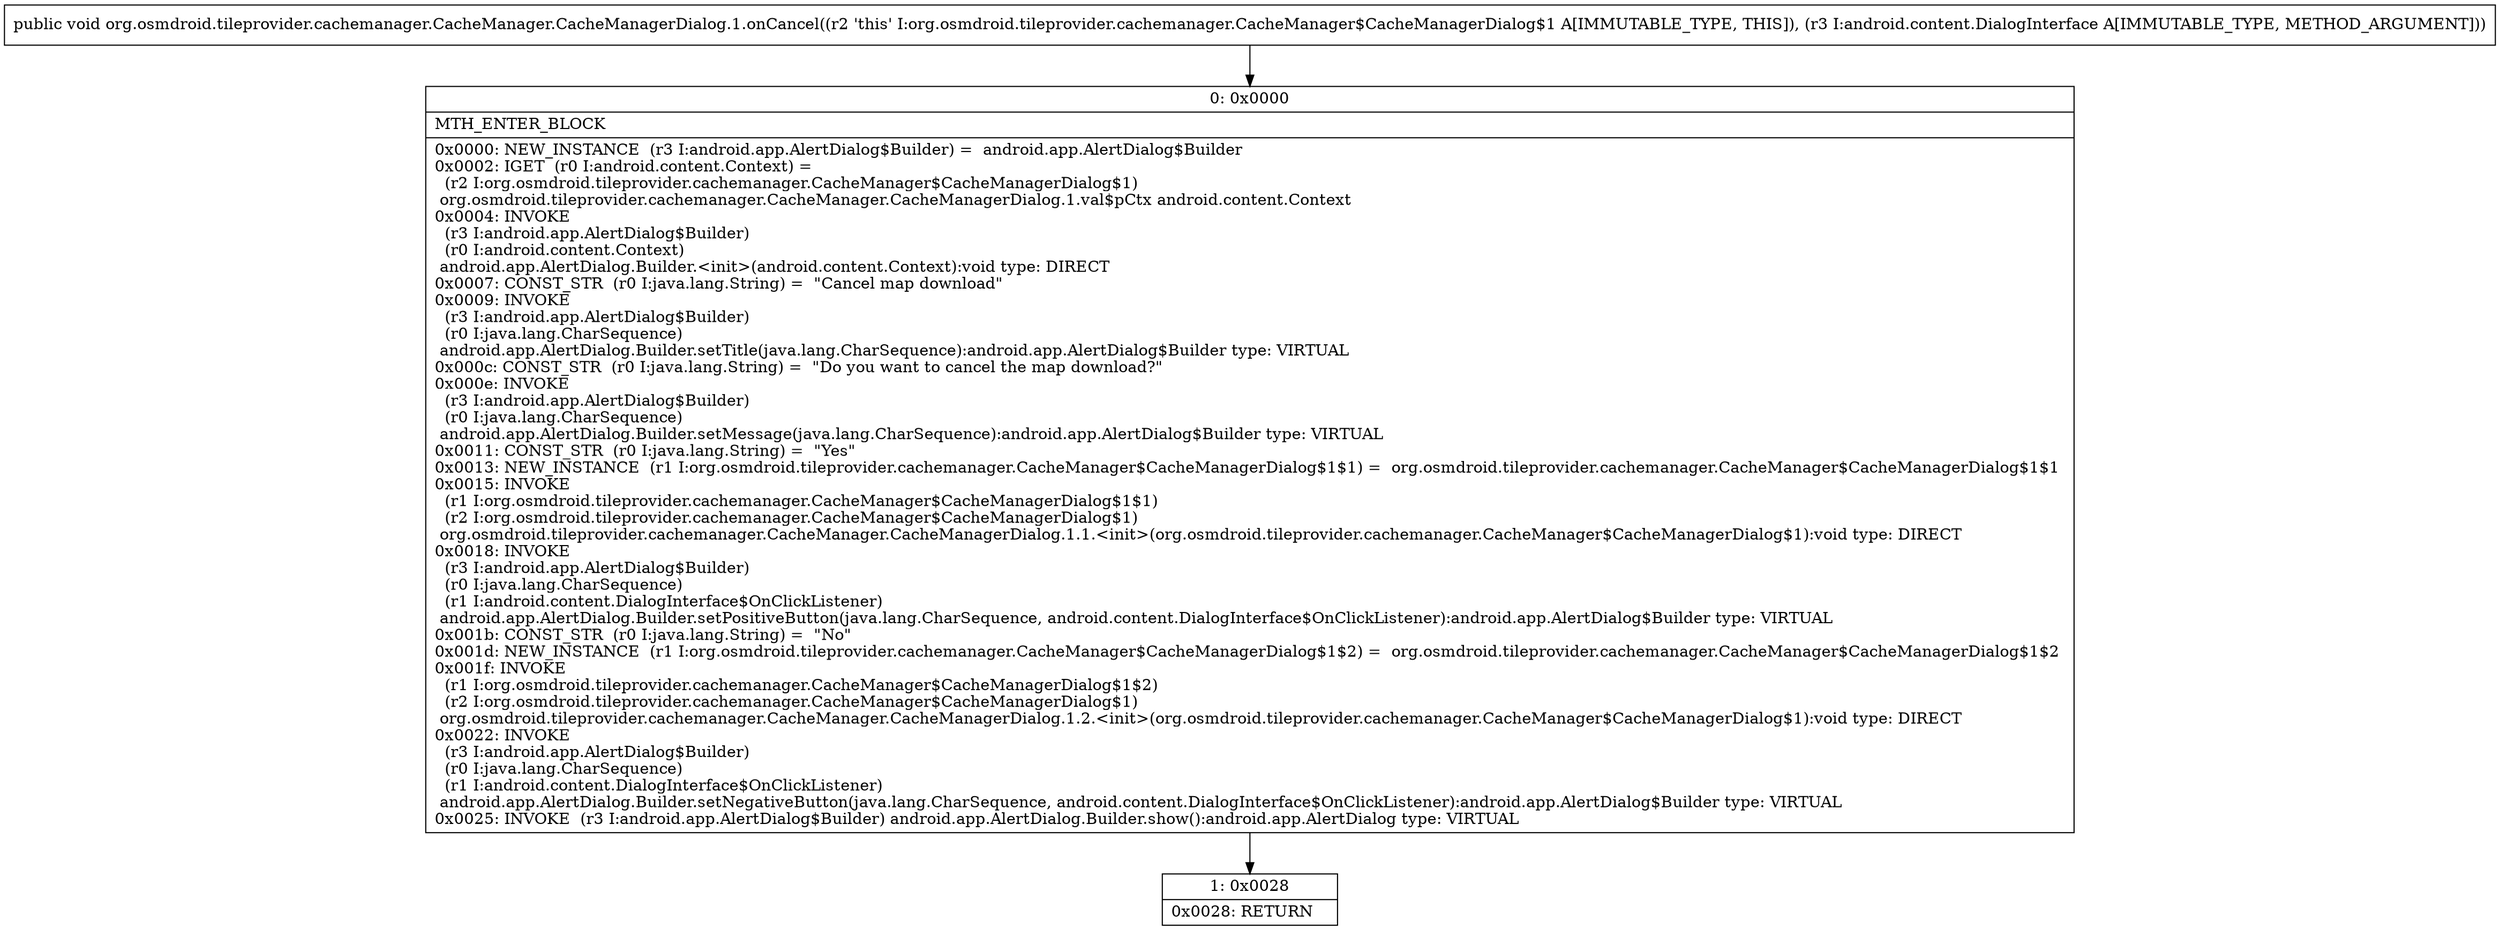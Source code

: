 digraph "CFG fororg.osmdroid.tileprovider.cachemanager.CacheManager.CacheManagerDialog.1.onCancel(Landroid\/content\/DialogInterface;)V" {
Node_0 [shape=record,label="{0\:\ 0x0000|MTH_ENTER_BLOCK\l|0x0000: NEW_INSTANCE  (r3 I:android.app.AlertDialog$Builder) =  android.app.AlertDialog$Builder \l0x0002: IGET  (r0 I:android.content.Context) = \l  (r2 I:org.osmdroid.tileprovider.cachemanager.CacheManager$CacheManagerDialog$1)\l org.osmdroid.tileprovider.cachemanager.CacheManager.CacheManagerDialog.1.val$pCtx android.content.Context \l0x0004: INVOKE  \l  (r3 I:android.app.AlertDialog$Builder)\l  (r0 I:android.content.Context)\l android.app.AlertDialog.Builder.\<init\>(android.content.Context):void type: DIRECT \l0x0007: CONST_STR  (r0 I:java.lang.String) =  \"Cancel map download\" \l0x0009: INVOKE  \l  (r3 I:android.app.AlertDialog$Builder)\l  (r0 I:java.lang.CharSequence)\l android.app.AlertDialog.Builder.setTitle(java.lang.CharSequence):android.app.AlertDialog$Builder type: VIRTUAL \l0x000c: CONST_STR  (r0 I:java.lang.String) =  \"Do you want to cancel the map download?\" \l0x000e: INVOKE  \l  (r3 I:android.app.AlertDialog$Builder)\l  (r0 I:java.lang.CharSequence)\l android.app.AlertDialog.Builder.setMessage(java.lang.CharSequence):android.app.AlertDialog$Builder type: VIRTUAL \l0x0011: CONST_STR  (r0 I:java.lang.String) =  \"Yes\" \l0x0013: NEW_INSTANCE  (r1 I:org.osmdroid.tileprovider.cachemanager.CacheManager$CacheManagerDialog$1$1) =  org.osmdroid.tileprovider.cachemanager.CacheManager$CacheManagerDialog$1$1 \l0x0015: INVOKE  \l  (r1 I:org.osmdroid.tileprovider.cachemanager.CacheManager$CacheManagerDialog$1$1)\l  (r2 I:org.osmdroid.tileprovider.cachemanager.CacheManager$CacheManagerDialog$1)\l org.osmdroid.tileprovider.cachemanager.CacheManager.CacheManagerDialog.1.1.\<init\>(org.osmdroid.tileprovider.cachemanager.CacheManager$CacheManagerDialog$1):void type: DIRECT \l0x0018: INVOKE  \l  (r3 I:android.app.AlertDialog$Builder)\l  (r0 I:java.lang.CharSequence)\l  (r1 I:android.content.DialogInterface$OnClickListener)\l android.app.AlertDialog.Builder.setPositiveButton(java.lang.CharSequence, android.content.DialogInterface$OnClickListener):android.app.AlertDialog$Builder type: VIRTUAL \l0x001b: CONST_STR  (r0 I:java.lang.String) =  \"No\" \l0x001d: NEW_INSTANCE  (r1 I:org.osmdroid.tileprovider.cachemanager.CacheManager$CacheManagerDialog$1$2) =  org.osmdroid.tileprovider.cachemanager.CacheManager$CacheManagerDialog$1$2 \l0x001f: INVOKE  \l  (r1 I:org.osmdroid.tileprovider.cachemanager.CacheManager$CacheManagerDialog$1$2)\l  (r2 I:org.osmdroid.tileprovider.cachemanager.CacheManager$CacheManagerDialog$1)\l org.osmdroid.tileprovider.cachemanager.CacheManager.CacheManagerDialog.1.2.\<init\>(org.osmdroid.tileprovider.cachemanager.CacheManager$CacheManagerDialog$1):void type: DIRECT \l0x0022: INVOKE  \l  (r3 I:android.app.AlertDialog$Builder)\l  (r0 I:java.lang.CharSequence)\l  (r1 I:android.content.DialogInterface$OnClickListener)\l android.app.AlertDialog.Builder.setNegativeButton(java.lang.CharSequence, android.content.DialogInterface$OnClickListener):android.app.AlertDialog$Builder type: VIRTUAL \l0x0025: INVOKE  (r3 I:android.app.AlertDialog$Builder) android.app.AlertDialog.Builder.show():android.app.AlertDialog type: VIRTUAL \l}"];
Node_1 [shape=record,label="{1\:\ 0x0028|0x0028: RETURN   \l}"];
MethodNode[shape=record,label="{public void org.osmdroid.tileprovider.cachemanager.CacheManager.CacheManagerDialog.1.onCancel((r2 'this' I:org.osmdroid.tileprovider.cachemanager.CacheManager$CacheManagerDialog$1 A[IMMUTABLE_TYPE, THIS]), (r3 I:android.content.DialogInterface A[IMMUTABLE_TYPE, METHOD_ARGUMENT])) }"];
MethodNode -> Node_0;
Node_0 -> Node_1;
}

